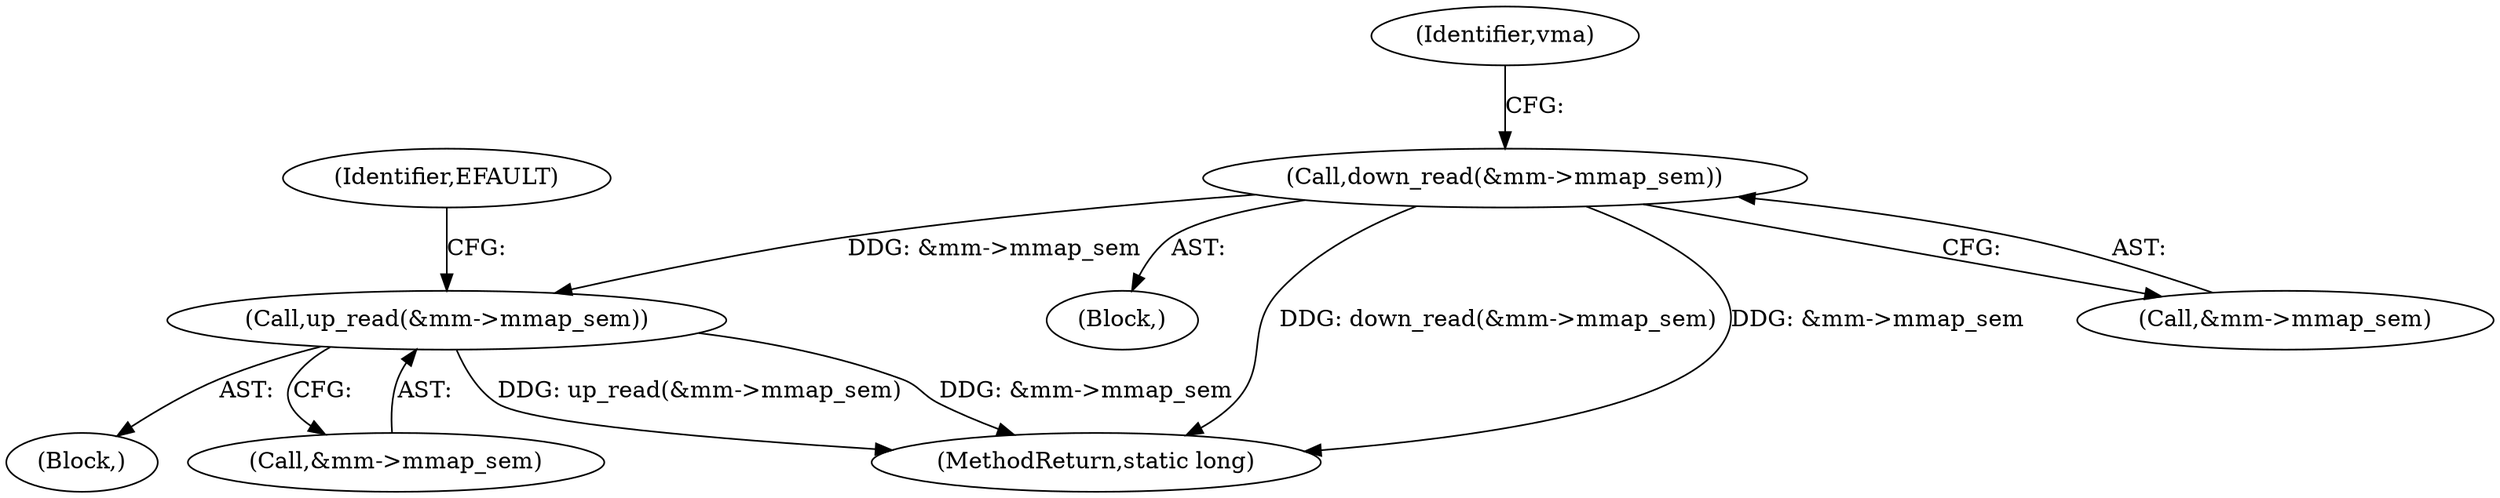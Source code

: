 digraph "0_linux_73223e4e2e3867ebf033a5a8eb2e5df0158ccc99@API" {
"1000174" [label="(Call,down_read(&mm->mmap_sem))"];
"1000191" [label="(Call,up_read(&mm->mmap_sem))"];
"1000173" [label="(Block,)"];
"1000190" [label="(Block,)"];
"1000192" [label="(Call,&mm->mmap_sem)"];
"1000174" [label="(Call,down_read(&mm->mmap_sem))"];
"1000191" [label="(Call,up_read(&mm->mmap_sem))"];
"1000198" [label="(Identifier,EFAULT)"];
"1000352" [label="(MethodReturn,static long)"];
"1000175" [label="(Call,&mm->mmap_sem)"];
"1000180" [label="(Identifier,vma)"];
"1000174" -> "1000173"  [label="AST: "];
"1000174" -> "1000175"  [label="CFG: "];
"1000175" -> "1000174"  [label="AST: "];
"1000180" -> "1000174"  [label="CFG: "];
"1000174" -> "1000352"  [label="DDG: down_read(&mm->mmap_sem)"];
"1000174" -> "1000352"  [label="DDG: &mm->mmap_sem"];
"1000174" -> "1000191"  [label="DDG: &mm->mmap_sem"];
"1000191" -> "1000190"  [label="AST: "];
"1000191" -> "1000192"  [label="CFG: "];
"1000192" -> "1000191"  [label="AST: "];
"1000198" -> "1000191"  [label="CFG: "];
"1000191" -> "1000352"  [label="DDG: up_read(&mm->mmap_sem)"];
"1000191" -> "1000352"  [label="DDG: &mm->mmap_sem"];
}
